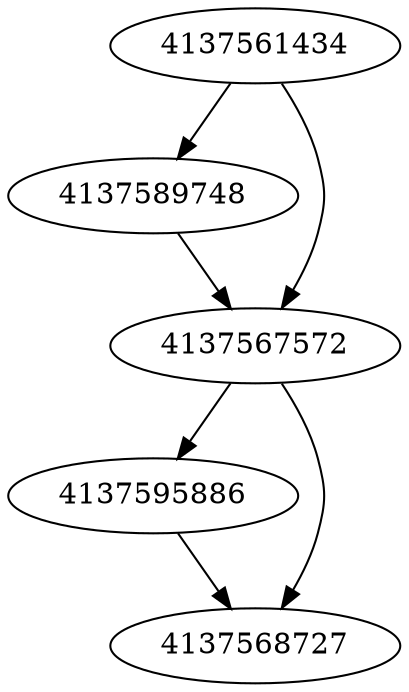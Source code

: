 strict digraph  {
4137595886;
4137589748;
4137567572;
4137568727;
4137561434;
4137595886 -> 4137568727;
4137589748 -> 4137567572;
4137567572 -> 4137568727;
4137567572 -> 4137595886;
4137561434 -> 4137567572;
4137561434 -> 4137589748;
}
